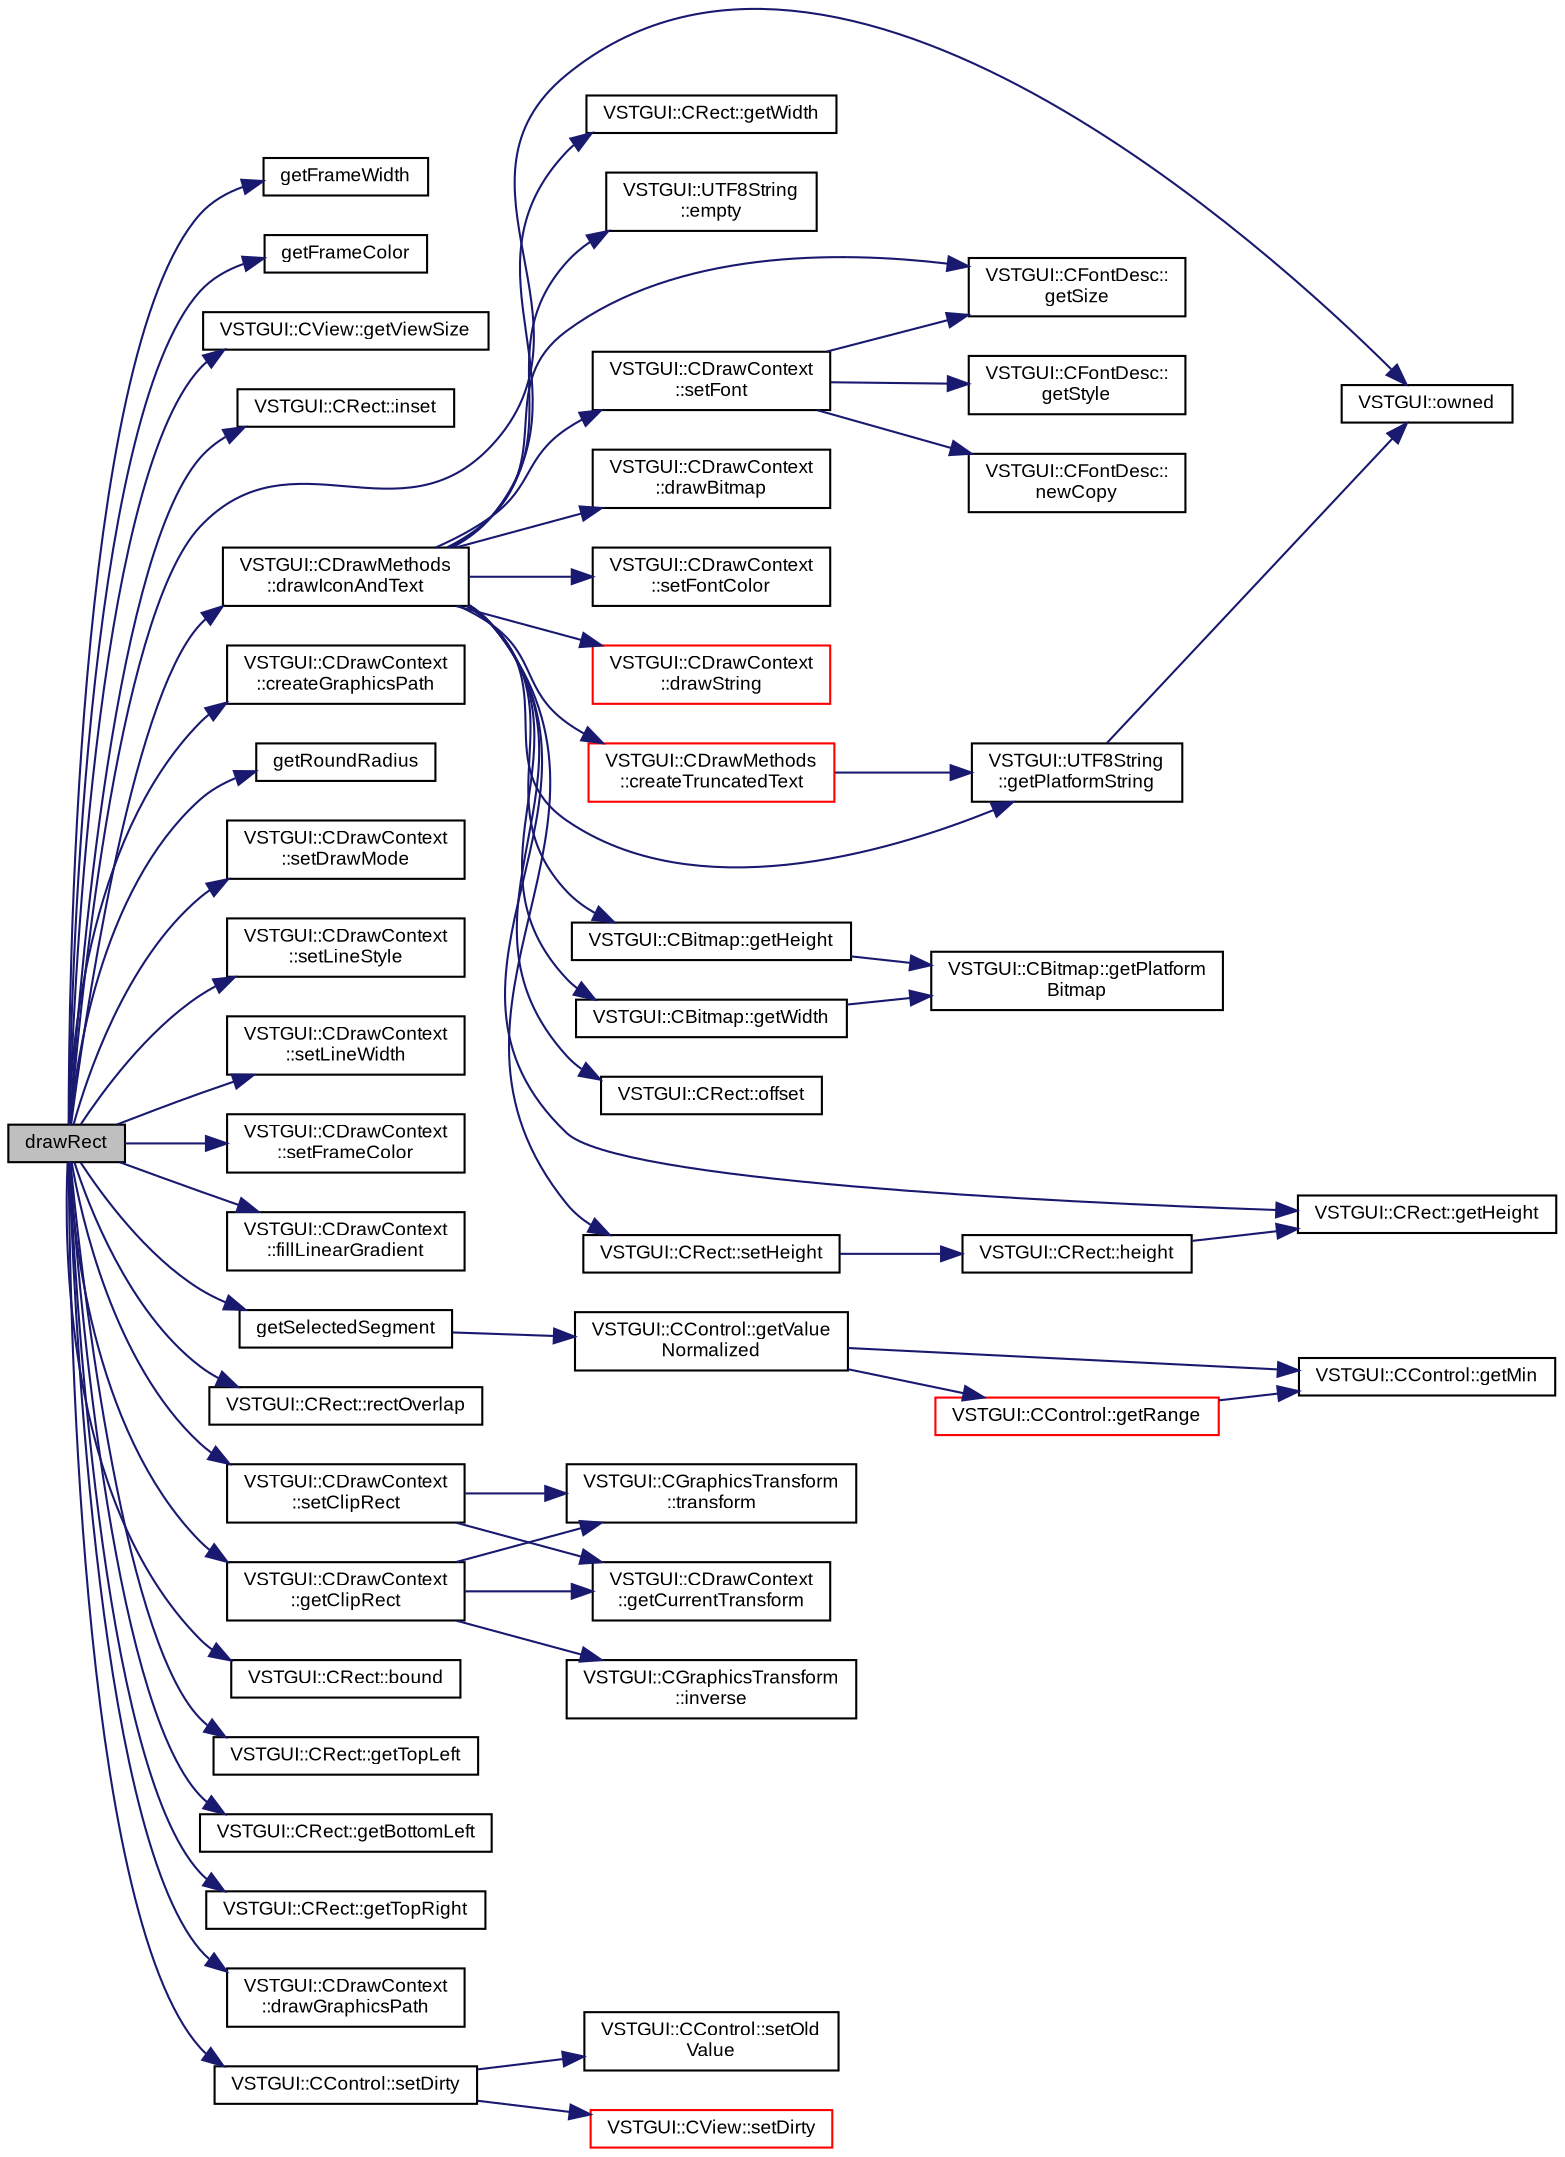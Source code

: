 digraph "drawRect"
{
  bgcolor="transparent";
  edge [fontname="Arial",fontsize="9",labelfontname="Arial",labelfontsize="9"];
  node [fontname="Arial",fontsize="9",shape=record];
  rankdir="LR";
  Node1 [label="drawRect",height=0.2,width=0.4,color="black", fillcolor="grey75", style="filled" fontcolor="black"];
  Node1 -> Node2 [color="midnightblue",fontsize="9",style="solid",fontname="Arial"];
  Node2 [label="getFrameWidth",height=0.2,width=0.4,color="black",URL="$class_v_s_t_g_u_i_1_1_c_segment_button.html#ab83ca25b6ccc35733afebf351b98361d"];
  Node1 -> Node3 [color="midnightblue",fontsize="9",style="solid",fontname="Arial"];
  Node3 [label="getFrameColor",height=0.2,width=0.4,color="black",URL="$class_v_s_t_g_u_i_1_1_c_segment_button.html#af3fba47251c49c8367eb25b128583f29"];
  Node1 -> Node4 [color="midnightblue",fontsize="9",style="solid",fontname="Arial"];
  Node4 [label="VSTGUI::CView::getViewSize",height=0.2,width=0.4,color="black",URL="$class_v_s_t_g_u_i_1_1_c_view.html#a7b14fb07c53ccfa07dc91900f4fe01f1",tooltip="read only access to view size "];
  Node1 -> Node5 [color="midnightblue",fontsize="9",style="solid",fontname="Arial"];
  Node5 [label="VSTGUI::CRect::inset",height=0.2,width=0.4,color="black",URL="$struct_v_s_t_g_u_i_1_1_c_rect.html#a67f221f80f18e8bc5eaf06aa6d82aace"];
  Node1 -> Node6 [color="midnightblue",fontsize="9",style="solid",fontname="Arial"];
  Node6 [label="VSTGUI::owned",height=0.2,width=0.4,color="black",URL="$namespace_v_s_t_g_u_i.html#a8464605507078761fac5d681245eb20a"];
  Node1 -> Node7 [color="midnightblue",fontsize="9",style="solid",fontname="Arial"];
  Node7 [label="VSTGUI::CDrawContext\l::createGraphicsPath",height=0.2,width=0.4,color="black",URL="$class_v_s_t_g_u_i_1_1_c_draw_context.html#a674489a3852313daca850240742481c6",tooltip="create a graphics path object, you need to forget it after usage "];
  Node1 -> Node8 [color="midnightblue",fontsize="9",style="solid",fontname="Arial"];
  Node8 [label="getRoundRadius",height=0.2,width=0.4,color="black",URL="$class_v_s_t_g_u_i_1_1_c_segment_button.html#a07d1768b60ae7203972fc82fe1cddaa5"];
  Node1 -> Node9 [color="midnightblue",fontsize="9",style="solid",fontname="Arial"];
  Node9 [label="VSTGUI::CDrawContext\l::setDrawMode",height=0.2,width=0.4,color="black",URL="$class_v_s_t_g_u_i_1_1_c_draw_context.html#ab4bef9a3e8c1344693fc3f53a9a1b51b",tooltip="set the current draw mode, see CDrawMode "];
  Node1 -> Node10 [color="midnightblue",fontsize="9",style="solid",fontname="Arial"];
  Node10 [label="VSTGUI::CDrawContext\l::setLineStyle",height=0.2,width=0.4,color="black",URL="$class_v_s_t_g_u_i_1_1_c_draw_context.html#a622734e81b6fc1a89480d47fc4dc6f01",tooltip="set the current line style "];
  Node1 -> Node11 [color="midnightblue",fontsize="9",style="solid",fontname="Arial"];
  Node11 [label="VSTGUI::CDrawContext\l::setLineWidth",height=0.2,width=0.4,color="black",URL="$class_v_s_t_g_u_i_1_1_c_draw_context.html#a9901bb437bd3a1c196eb2f7b0d5bfa44",tooltip="set the current line width "];
  Node1 -> Node12 [color="midnightblue",fontsize="9",style="solid",fontname="Arial"];
  Node12 [label="VSTGUI::CDrawContext\l::setFrameColor",height=0.2,width=0.4,color="black",URL="$class_v_s_t_g_u_i_1_1_c_draw_context.html#ae44181e37622cc3aeb857617ee21f595",tooltip="set current stroke color "];
  Node1 -> Node13 [color="midnightblue",fontsize="9",style="solid",fontname="Arial"];
  Node13 [label="VSTGUI::CDrawContext\l::fillLinearGradient",height=0.2,width=0.4,color="black",URL="$class_v_s_t_g_u_i_1_1_c_draw_context.html#aa39590e1a477c16edeb4c08cc2762502"];
  Node1 -> Node14 [color="midnightblue",fontsize="9",style="solid",fontname="Arial"];
  Node14 [label="getSelectedSegment",height=0.2,width=0.4,color="black",URL="$class_v_s_t_g_u_i_1_1_c_segment_button.html#ac70bf109d316e7097422655c3189d509"];
  Node14 -> Node15 [color="midnightblue",fontsize="9",style="solid",fontname="Arial"];
  Node15 [label="VSTGUI::CControl::getValue\lNormalized",height=0.2,width=0.4,color="black",URL="$class_v_s_t_g_u_i_1_1_c_control.html#a32320fc5e467ce8e8c96278099957190"];
  Node15 -> Node16 [color="midnightblue",fontsize="9",style="solid",fontname="Arial"];
  Node16 [label="VSTGUI::CControl::getMin",height=0.2,width=0.4,color="black",URL="$class_v_s_t_g_u_i_1_1_c_control.html#a7cf3216ed0a504f4bab603c67ef403f2"];
  Node15 -> Node17 [color="midnightblue",fontsize="9",style="solid",fontname="Arial"];
  Node17 [label="VSTGUI::CControl::getRange",height=0.2,width=0.4,color="red",URL="$class_v_s_t_g_u_i_1_1_c_control.html#a915896492f6bd2608f80ca2f0a440562"];
  Node17 -> Node16 [color="midnightblue",fontsize="9",style="solid",fontname="Arial"];
  Node1 -> Node18 [color="midnightblue",fontsize="9",style="solid",fontname="Arial"];
  Node18 [label="VSTGUI::CRect::rectOverlap",height=0.2,width=0.4,color="black",URL="$struct_v_s_t_g_u_i_1_1_c_rect.html#a55ac47ed5972c5f2baeffa332dab10f8"];
  Node1 -> Node19 [color="midnightblue",fontsize="9",style="solid",fontname="Arial"];
  Node19 [label="VSTGUI::CDrawContext\l::getClipRect",height=0.2,width=0.4,color="black",URL="$class_v_s_t_g_u_i_1_1_c_draw_context.html#a42623d0fc45883e1a9ac3fe21272a49e",tooltip="get the current clip "];
  Node19 -> Node20 [color="midnightblue",fontsize="9",style="solid",fontname="Arial"];
  Node20 [label="VSTGUI::CDrawContext\l::getCurrentTransform",height=0.2,width=0.4,color="black",URL="$class_v_s_t_g_u_i_1_1_c_draw_context.html#af2f8fb0ef26ea37214d7d0dbbbbacfd2"];
  Node19 -> Node21 [color="midnightblue",fontsize="9",style="solid",fontname="Arial"];
  Node21 [label="VSTGUI::CGraphicsTransform\l::inverse",height=0.2,width=0.4,color="black",URL="$struct_v_s_t_g_u_i_1_1_c_graphics_transform.html#ae0b83e1a553219ac2e5a9c0e9ee42e72"];
  Node19 -> Node22 [color="midnightblue",fontsize="9",style="solid",fontname="Arial"];
  Node22 [label="VSTGUI::CGraphicsTransform\l::transform",height=0.2,width=0.4,color="black",URL="$struct_v_s_t_g_u_i_1_1_c_graphics_transform.html#af5b80ac47e3d74fe4cf0ca4d75f2e6c3"];
  Node1 -> Node23 [color="midnightblue",fontsize="9",style="solid",fontname="Arial"];
  Node23 [label="VSTGUI::CRect::bound",height=0.2,width=0.4,color="black",URL="$struct_v_s_t_g_u_i_1_1_c_rect.html#ad560ae1abaefe509ecd31935c57ced6b"];
  Node1 -> Node24 [color="midnightblue",fontsize="9",style="solid",fontname="Arial"];
  Node24 [label="VSTGUI::CDrawContext\l::setClipRect",height=0.2,width=0.4,color="black",URL="$class_v_s_t_g_u_i_1_1_c_draw_context.html#a3eb686895016175b3aa34feff499eb7c",tooltip="set the current clip "];
  Node24 -> Node20 [color="midnightblue",fontsize="9",style="solid",fontname="Arial"];
  Node24 -> Node22 [color="midnightblue",fontsize="9",style="solid",fontname="Arial"];
  Node1 -> Node25 [color="midnightblue",fontsize="9",style="solid",fontname="Arial"];
  Node25 [label="VSTGUI::CRect::getTopLeft",height=0.2,width=0.4,color="black",URL="$struct_v_s_t_g_u_i_1_1_c_rect.html#a8283a5bcb281e300d94ac274dd79c4bb"];
  Node1 -> Node26 [color="midnightblue",fontsize="9",style="solid",fontname="Arial"];
  Node26 [label="VSTGUI::CRect::getBottomLeft",height=0.2,width=0.4,color="black",URL="$struct_v_s_t_g_u_i_1_1_c_rect.html#a5e455bf9c98ce04117640a3de82c35ca"];
  Node1 -> Node27 [color="midnightblue",fontsize="9",style="solid",fontname="Arial"];
  Node27 [label="VSTGUI::CDrawMethods\l::drawIconAndText",height=0.2,width=0.4,color="black",URL="$namespace_v_s_t_g_u_i_1_1_c_draw_methods.html#a46d935bdf260519c07e691ec67dfdfb4"];
  Node27 -> Node28 [color="midnightblue",fontsize="9",style="solid",fontname="Arial"];
  Node28 [label="VSTGUI::CBitmap::getWidth",height=0.2,width=0.4,color="black",URL="$class_v_s_t_g_u_i_1_1_c_bitmap.html#a8b4fe88292b8e95807a9b07a26cd1cb1",tooltip="get the width of the image "];
  Node28 -> Node29 [color="midnightblue",fontsize="9",style="solid",fontname="Arial"];
  Node29 [label="VSTGUI::CBitmap::getPlatform\lBitmap",height=0.2,width=0.4,color="black",URL="$class_v_s_t_g_u_i_1_1_c_bitmap.html#a8849ed13652f5ee727ba7e689af30290"];
  Node27 -> Node30 [color="midnightblue",fontsize="9",style="solid",fontname="Arial"];
  Node30 [label="VSTGUI::CBitmap::getHeight",height=0.2,width=0.4,color="black",URL="$class_v_s_t_g_u_i_1_1_c_bitmap.html#a1f4be3a475a8fb7d8defa4621c01558d",tooltip="get the height of the image "];
  Node30 -> Node29 [color="midnightblue",fontsize="9",style="solid",fontname="Arial"];
  Node27 -> Node31 [color="midnightblue",fontsize="9",style="solid",fontname="Arial"];
  Node31 [label="VSTGUI::CRect::offset",height=0.2,width=0.4,color="black",URL="$struct_v_s_t_g_u_i_1_1_c_rect.html#a3b15bdeea464922589dfe91b21d991ce"];
  Node27 -> Node32 [color="midnightblue",fontsize="9",style="solid",fontname="Arial"];
  Node32 [label="VSTGUI::CRect::getHeight",height=0.2,width=0.4,color="black",URL="$struct_v_s_t_g_u_i_1_1_c_rect.html#a1f4be3a475a8fb7d8defa4621c01558d"];
  Node27 -> Node33 [color="midnightblue",fontsize="9",style="solid",fontname="Arial"];
  Node33 [label="VSTGUI::CRect::getWidth",height=0.2,width=0.4,color="black",URL="$struct_v_s_t_g_u_i_1_1_c_rect.html#a8b4fe88292b8e95807a9b07a26cd1cb1"];
  Node27 -> Node34 [color="midnightblue",fontsize="9",style="solid",fontname="Arial"];
  Node34 [label="VSTGUI::UTF8String\l::empty",height=0.2,width=0.4,color="black",URL="$class_v_s_t_g_u_i_1_1_u_t_f8_string.html#ac6e61de369e994009e36f344f99c15ad"];
  Node27 -> Node35 [color="midnightblue",fontsize="9",style="solid",fontname="Arial"];
  Node35 [label="VSTGUI::CFontDesc::\lgetSize",height=0.2,width=0.4,color="black",URL="$class_v_s_t_g_u_i_1_1_c_font_desc.html#a41e097ceebffe54a8ed361d006164fc6",tooltip="get the height of the font "];
  Node27 -> Node36 [color="midnightblue",fontsize="9",style="solid",fontname="Arial"];
  Node36 [label="VSTGUI::CRect::setHeight",height=0.2,width=0.4,color="black",URL="$struct_v_s_t_g_u_i_1_1_c_rect.html#a5067e7f1239cf80b5488792ecf3ac098"];
  Node36 -> Node37 [color="midnightblue",fontsize="9",style="solid",fontname="Arial"];
  Node37 [label="VSTGUI::CRect::height",height=0.2,width=0.4,color="black",URL="$struct_v_s_t_g_u_i_1_1_c_rect.html#a5ca7ffa8316b6835e331dfd01534ed32"];
  Node37 -> Node32 [color="midnightblue",fontsize="9",style="solid",fontname="Arial"];
  Node27 -> Node38 [color="midnightblue",fontsize="9",style="solid",fontname="Arial"];
  Node38 [label="VSTGUI::CDrawContext\l::drawBitmap",height=0.2,width=0.4,color="black",URL="$class_v_s_t_g_u_i_1_1_c_draw_context.html#a90db9382b9c2c390af6f4630109dbee0",tooltip="don&#39;t call directly, please use CBitmap::draw instead "];
  Node27 -> Node39 [color="midnightblue",fontsize="9",style="solid",fontname="Arial"];
  Node39 [label="VSTGUI::CDrawContext\l::setFont",height=0.2,width=0.4,color="black",URL="$class_v_s_t_g_u_i_1_1_c_draw_context.html#aa88b4cee28d3836ba68eeb55cd3bdca4",tooltip="set current font "];
  Node39 -> Node35 [color="midnightblue",fontsize="9",style="solid",fontname="Arial"];
  Node39 -> Node40 [color="midnightblue",fontsize="9",style="solid",fontname="Arial"];
  Node40 [label="VSTGUI::CFontDesc::\lgetStyle",height=0.2,width=0.4,color="black",URL="$class_v_s_t_g_u_i_1_1_c_font_desc.html#a8258f5208a5d8e941b3018bf004e6367",tooltip="get the style of the font "];
  Node39 -> Node41 [color="midnightblue",fontsize="9",style="solid",fontname="Arial"];
  Node41 [label="VSTGUI::CFontDesc::\lnewCopy",height=0.2,width=0.4,color="black",URL="$class_v_s_t_g_u_i_1_1_c_font_desc.html#a624f67fa321bcb03a632d38161b1f216"];
  Node27 -> Node42 [color="midnightblue",fontsize="9",style="solid",fontname="Arial"];
  Node42 [label="VSTGUI::CDrawContext\l::setFontColor",height=0.2,width=0.4,color="black",URL="$class_v_s_t_g_u_i_1_1_c_draw_context.html#ae55294dcf820a4e8367f3b7e622d8027",tooltip="set current font color "];
  Node27 -> Node43 [color="midnightblue",fontsize="9",style="solid",fontname="Arial"];
  Node43 [label="VSTGUI::CDrawMethods\l::createTruncatedText",height=0.2,width=0.4,color="red",URL="$namespace_v_s_t_g_u_i_1_1_c_draw_methods.html#af5414ecdb0e7fbf883843fb8ff78758b"];
  Node43 -> Node44 [color="midnightblue",fontsize="9",style="solid",fontname="Arial"];
  Node44 [label="VSTGUI::UTF8String\l::getPlatformString",height=0.2,width=0.4,color="black",URL="$class_v_s_t_g_u_i_1_1_u_t_f8_string.html#ad4cb7844d8ca30afe9f9f483dd7761ec"];
  Node44 -> Node6 [color="midnightblue",fontsize="9",style="solid",fontname="Arial"];
  Node27 -> Node45 [color="midnightblue",fontsize="9",style="solid",fontname="Arial"];
  Node45 [label="VSTGUI::CDrawContext\l::drawString",height=0.2,width=0.4,color="red",URL="$class_v_s_t_g_u_i_1_1_c_draw_context.html#ab6f84da4fdd3ce79d6347bfb9225ae6c",tooltip="draw an UTF-8 encoded string "];
  Node27 -> Node44 [color="midnightblue",fontsize="9",style="solid",fontname="Arial"];
  Node1 -> Node46 [color="midnightblue",fontsize="9",style="solid",fontname="Arial"];
  Node46 [label="VSTGUI::CRect::getTopRight",height=0.2,width=0.4,color="black",URL="$struct_v_s_t_g_u_i_1_1_c_rect.html#a86b47688f3e62e6d52eaf7470a615fa8"];
  Node1 -> Node47 [color="midnightblue",fontsize="9",style="solid",fontname="Arial"];
  Node47 [label="VSTGUI::CDrawContext\l::drawGraphicsPath",height=0.2,width=0.4,color="black",URL="$class_v_s_t_g_u_i_1_1_c_draw_context.html#a3f16731acd9e86412d7b36e293ee0f5e"];
  Node1 -> Node48 [color="midnightblue",fontsize="9",style="solid",fontname="Arial"];
  Node48 [label="VSTGUI::CControl::setDirty",height=0.2,width=0.4,color="black",URL="$class_v_s_t_g_u_i_1_1_c_control.html#a0f19a61606a7f547b62102310063ea76",tooltip="set the view to dirty so that it is redrawn in the next idle. Thread Safe ! "];
  Node48 -> Node49 [color="midnightblue",fontsize="9",style="solid",fontname="Arial"];
  Node49 [label="VSTGUI::CView::setDirty",height=0.2,width=0.4,color="red",URL="$class_v_s_t_g_u_i_1_1_c_view.html#a0f19a61606a7f547b62102310063ea76",tooltip="set the view to dirty so that it is redrawn in the next idle. Thread Safe ! "];
  Node48 -> Node50 [color="midnightblue",fontsize="9",style="solid",fontname="Arial"];
  Node50 [label="VSTGUI::CControl::setOld\lValue",height=0.2,width=0.4,color="black",URL="$class_v_s_t_g_u_i_1_1_c_control.html#afc823b522376ef0a986cf37be77704d5"];
}
